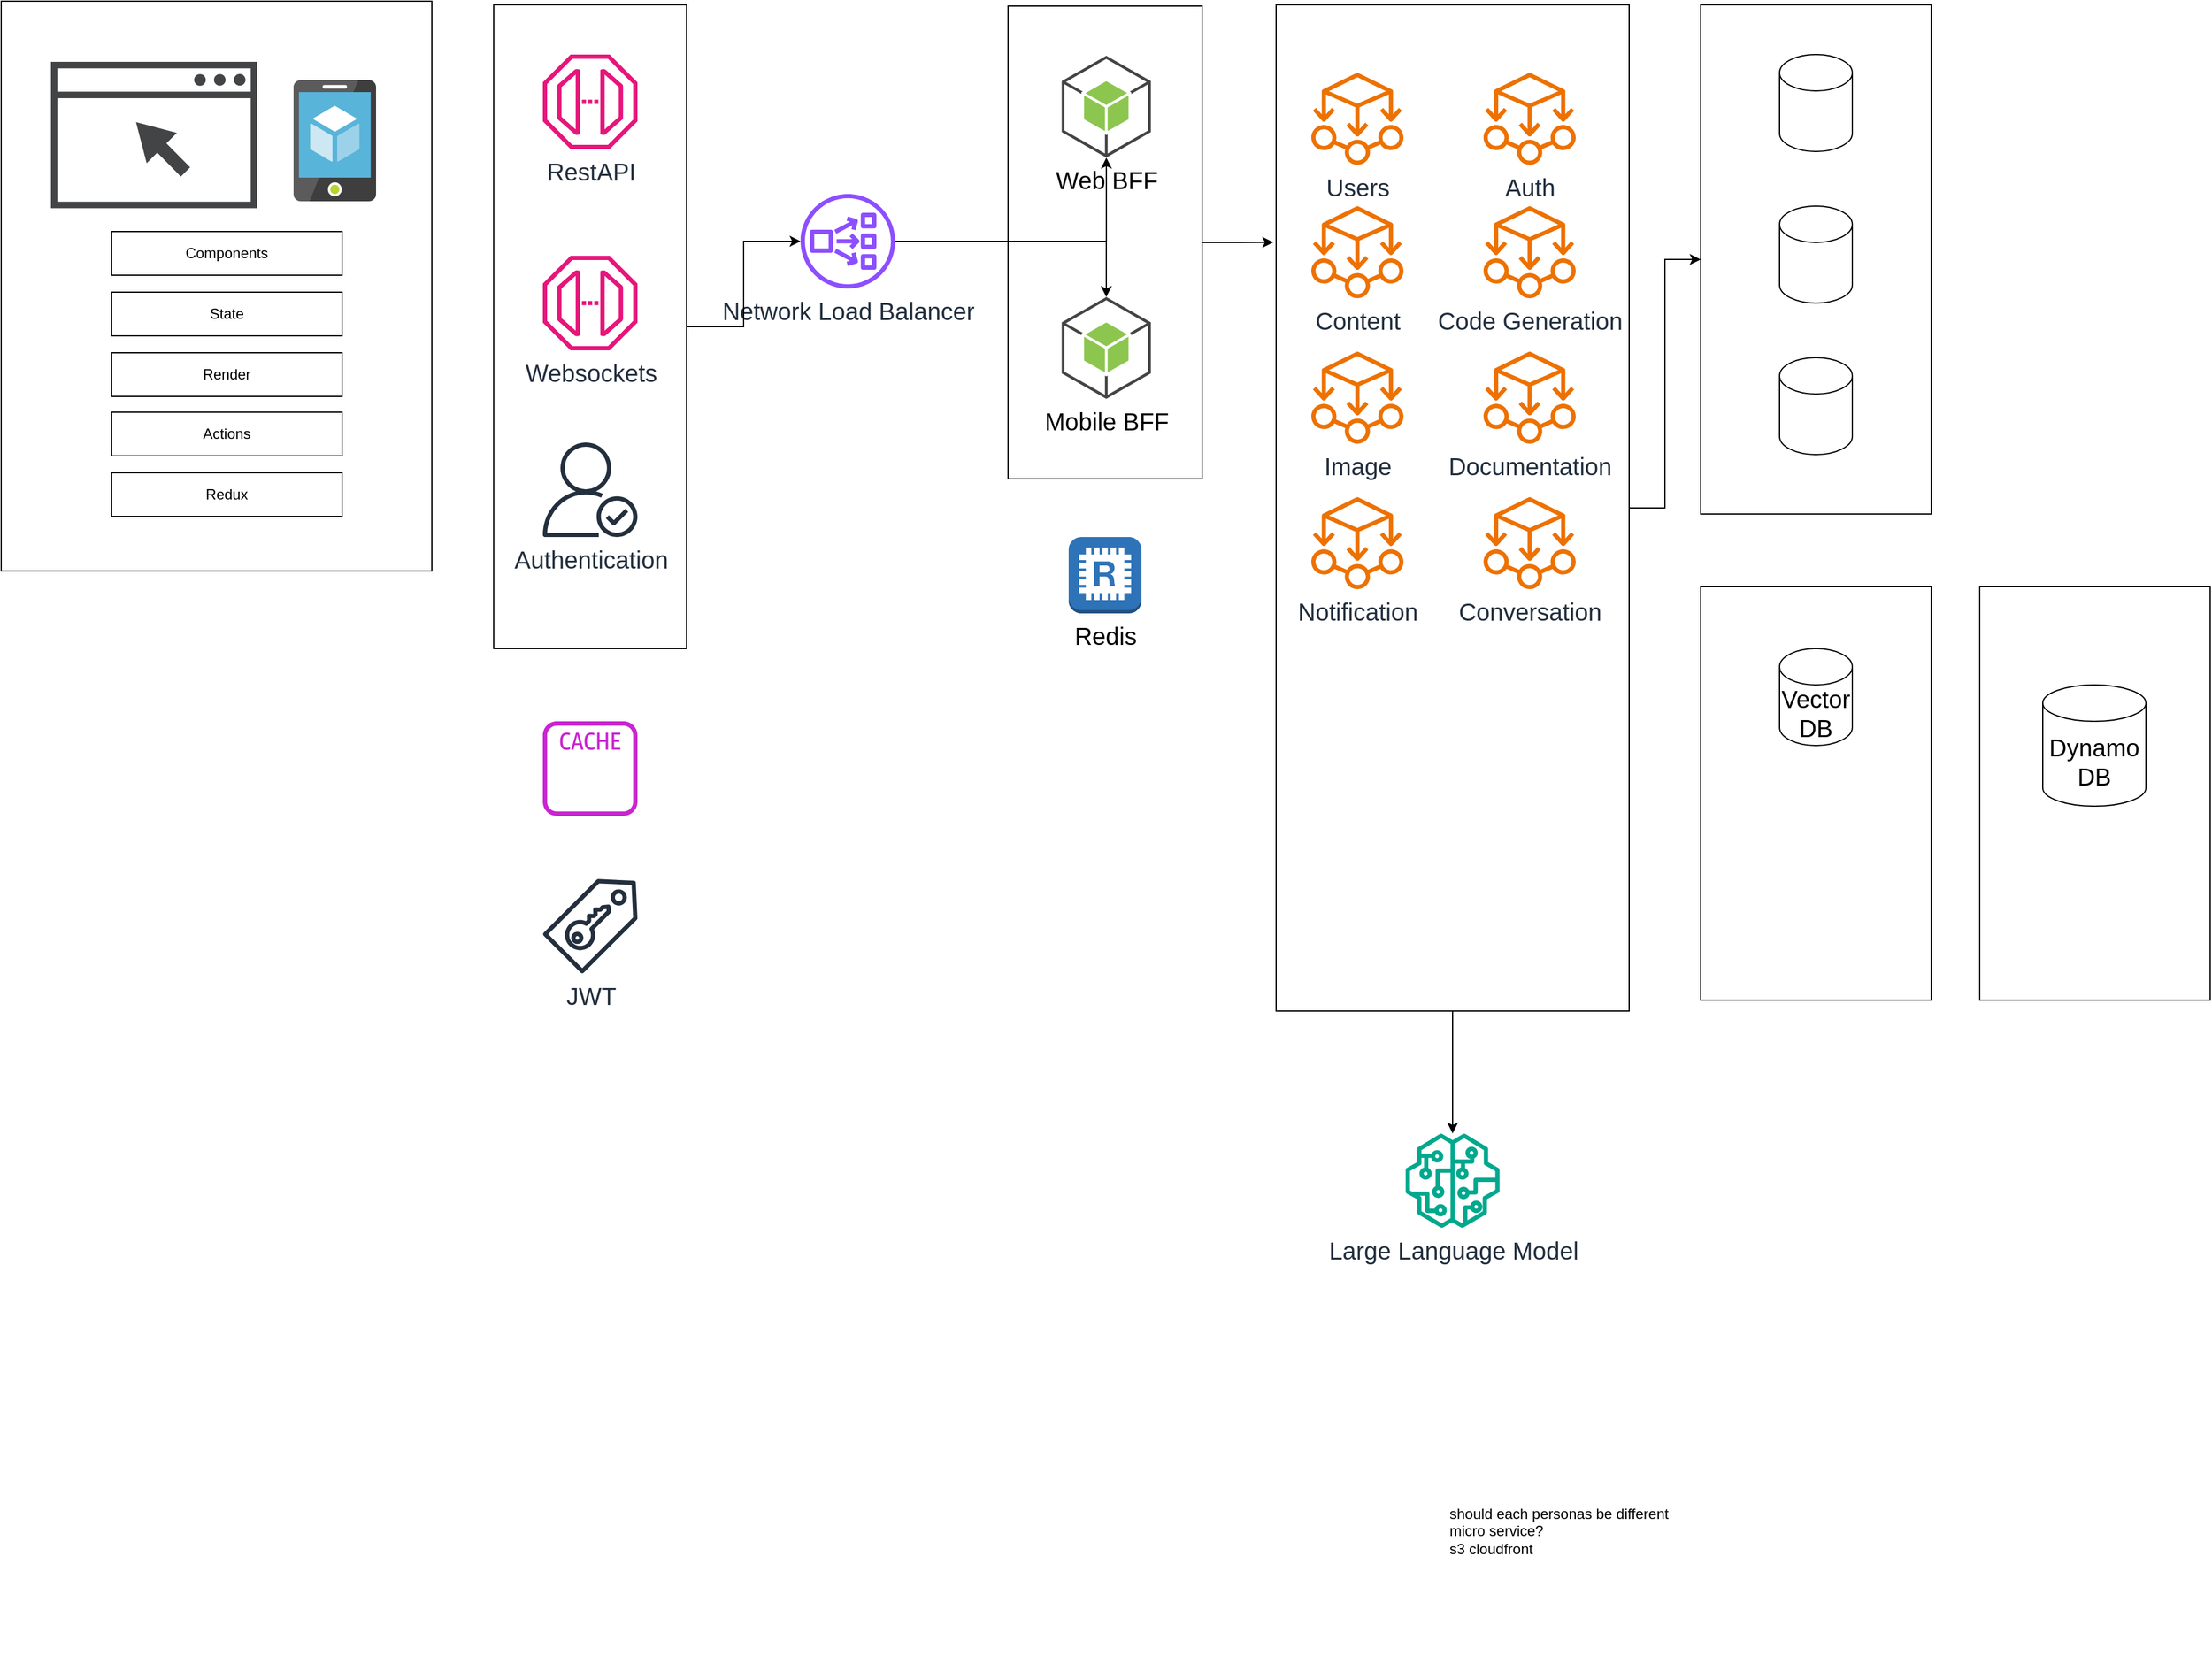 <mxfile version="24.7.10">
  <diagram name="Page-1" id="gGFVpbLSIsGEdfFBn-lv">
    <mxGraphModel grid="1" page="1" gridSize="10" guides="1" tooltips="1" connect="1" arrows="1" fold="1" pageScale="1" pageWidth="850" pageHeight="1100" math="0" shadow="0">
      <root>
        <mxCell id="0" />
        <mxCell id="1" parent="0" />
        <mxCell id="8ITqKgIltGuzllzl_BjD-4" value="" style="rounded=0;whiteSpace=wrap;html=1;" vertex="1" parent="1">
          <mxGeometry x="689" y="20" width="160" height="390" as="geometry" />
        </mxCell>
        <mxCell id="8ITqKgIltGuzllzl_BjD-5" value="&lt;font style=&quot;font-size: 20px;&quot;&gt;Web BFF&lt;/font&gt;" style="outlineConnect=0;dashed=0;verticalLabelPosition=bottom;verticalAlign=top;align=center;html=1;shape=mxgraph.aws3.android;fillColor=#8CC64F;gradientColor=none;" vertex="1" parent="1">
          <mxGeometry x="733.25" y="61" width="73.5" height="84" as="geometry" />
        </mxCell>
        <mxCell id="8ITqKgIltGuzllzl_BjD-6" value="&lt;font style=&quot;font-size: 20px;&quot;&gt;Mobile BFF&lt;/font&gt;" style="outlineConnect=0;dashed=0;verticalLabelPosition=bottom;verticalAlign=top;align=center;html=1;shape=mxgraph.aws3.android;fillColor=#8CC64F;gradientColor=none;" vertex="1" parent="1">
          <mxGeometry x="733.25" y="260" width="73.5" height="84" as="geometry" />
        </mxCell>
        <mxCell id="p12Jo6eWq1fh49Yvfcqz-7" value="" style="rounded=0;whiteSpace=wrap;html=1;" vertex="1" parent="1">
          <mxGeometry x="1260" y="19" width="190" height="420" as="geometry" />
        </mxCell>
        <mxCell id="p12Jo6eWq1fh49Yvfcqz-8" value="" style="shape=cylinder3;whiteSpace=wrap;html=1;boundedLbl=1;backgroundOutline=1;size=15;" vertex="1" parent="1">
          <mxGeometry x="1325" y="60" width="60" height="80" as="geometry" />
        </mxCell>
        <mxCell id="p12Jo6eWq1fh49Yvfcqz-9" value="should each personas be different micro service?&#xa;s3 cloudfront" style="text;whiteSpace=wrap;" vertex="1" parent="1">
          <mxGeometry x="1051" y="1250" width="200" height="130" as="geometry" />
        </mxCell>
        <mxCell id="p12Jo6eWq1fh49Yvfcqz-112" value="" style="group" connectable="0" vertex="1" parent="1">
          <mxGeometry x="910" y="19" width="291" height="830" as="geometry" />
        </mxCell>
        <mxCell id="p12Jo6eWq1fh49Yvfcqz-48" value="" style="rounded=0;whiteSpace=wrap;html=1;" vertex="1" parent="p12Jo6eWq1fh49Yvfcqz-112">
          <mxGeometry width="291" height="830" as="geometry" />
        </mxCell>
        <mxCell id="p12Jo6eWq1fh49Yvfcqz-85" value="" style="group;flipH=1;flipV=1;" connectable="0" vertex="1" parent="p12Jo6eWq1fh49Yvfcqz-112">
          <mxGeometry x="29" y="18" width="76" height="114" as="geometry" />
        </mxCell>
        <mxCell id="p12Jo6eWq1fh49Yvfcqz-86" value="&lt;font style=&quot;font-size: 20px;&quot;&gt;Users&lt;/font&gt;" style="sketch=0;outlineConnect=0;fontColor=#232F3E;gradientColor=none;fillColor=#ED7100;strokeColor=none;dashed=0;verticalLabelPosition=bottom;verticalAlign=top;align=center;html=1;fontSize=12;fontStyle=0;aspect=fixed;pointerEvents=1;shape=mxgraph.aws4.ec2_aws_microservice_extractor_for_net;flipH=1;" vertex="1" parent="p12Jo6eWq1fh49Yvfcqz-85">
          <mxGeometry y="38" width="76" height="76" as="geometry" />
        </mxCell>
        <mxCell id="p12Jo6eWq1fh49Yvfcqz-87" value="" style="group;flipH=1;flipV=1;" connectable="0" vertex="1" parent="p12Jo6eWq1fh49Yvfcqz-112">
          <mxGeometry x="171" y="18" width="76" height="114" as="geometry" />
        </mxCell>
        <mxCell id="p12Jo6eWq1fh49Yvfcqz-88" value="&lt;font style=&quot;font-size: 20px;&quot;&gt;Auth&lt;/font&gt;" style="sketch=0;outlineConnect=0;fontColor=#232F3E;gradientColor=none;fillColor=#ED7100;strokeColor=none;dashed=0;verticalLabelPosition=bottom;verticalAlign=top;align=center;html=1;fontSize=12;fontStyle=0;aspect=fixed;pointerEvents=1;shape=mxgraph.aws4.ec2_aws_microservice_extractor_for_net;flipH=1;" vertex="1" parent="p12Jo6eWq1fh49Yvfcqz-87">
          <mxGeometry y="38" width="76" height="76" as="geometry" />
        </mxCell>
        <mxCell id="p12Jo6eWq1fh49Yvfcqz-91" value="" style="group;flipH=1;flipV=1;" connectable="0" vertex="1" parent="p12Jo6eWq1fh49Yvfcqz-112">
          <mxGeometry x="29" y="128" width="76" height="114" as="geometry" />
        </mxCell>
        <mxCell id="p12Jo6eWq1fh49Yvfcqz-92" value="&lt;font style=&quot;font-size: 20px;&quot;&gt;Content&lt;/font&gt;" style="sketch=0;outlineConnect=0;fontColor=#232F3E;gradientColor=none;fillColor=#ED7100;strokeColor=none;dashed=0;verticalLabelPosition=bottom;verticalAlign=top;align=center;html=1;fontSize=12;fontStyle=0;aspect=fixed;pointerEvents=1;shape=mxgraph.aws4.ec2_aws_microservice_extractor_for_net;flipH=1;" vertex="1" parent="p12Jo6eWq1fh49Yvfcqz-91">
          <mxGeometry y="38" width="76" height="76" as="geometry" />
        </mxCell>
        <mxCell id="p12Jo6eWq1fh49Yvfcqz-93" value="" style="group;flipH=1;flipV=1;" connectable="0" vertex="1" parent="p12Jo6eWq1fh49Yvfcqz-112">
          <mxGeometry x="171" y="128" width="76" height="114" as="geometry" />
        </mxCell>
        <mxCell id="p12Jo6eWq1fh49Yvfcqz-94" value="&lt;font style=&quot;font-size: 20px;&quot;&gt;Code Generation&lt;/font&gt;" style="sketch=0;outlineConnect=0;fontColor=#232F3E;gradientColor=none;fillColor=#ED7100;strokeColor=none;dashed=0;verticalLabelPosition=bottom;verticalAlign=top;align=center;html=1;fontSize=12;fontStyle=0;aspect=fixed;pointerEvents=1;shape=mxgraph.aws4.ec2_aws_microservice_extractor_for_net;flipH=1;" vertex="1" parent="p12Jo6eWq1fh49Yvfcqz-93">
          <mxGeometry y="38" width="76" height="76" as="geometry" />
        </mxCell>
        <mxCell id="p12Jo6eWq1fh49Yvfcqz-95" value="" style="group;flipH=1;flipV=1;" connectable="0" vertex="1" parent="p12Jo6eWq1fh49Yvfcqz-112">
          <mxGeometry x="29" y="248" width="76" height="114" as="geometry" />
        </mxCell>
        <mxCell id="p12Jo6eWq1fh49Yvfcqz-96" value="&lt;font style=&quot;font-size: 20px;&quot;&gt;Image&lt;/font&gt;" style="sketch=0;outlineConnect=0;fontColor=#232F3E;gradientColor=none;fillColor=#ED7100;strokeColor=none;dashed=0;verticalLabelPosition=bottom;verticalAlign=top;align=center;html=1;fontSize=12;fontStyle=0;aspect=fixed;pointerEvents=1;shape=mxgraph.aws4.ec2_aws_microservice_extractor_for_net;flipH=1;" vertex="1" parent="p12Jo6eWq1fh49Yvfcqz-95">
          <mxGeometry y="38" width="76" height="76" as="geometry" />
        </mxCell>
        <mxCell id="p12Jo6eWq1fh49Yvfcqz-97" value="" style="group;flipH=1;flipV=1;" connectable="0" vertex="1" parent="p12Jo6eWq1fh49Yvfcqz-112">
          <mxGeometry x="171" y="248" width="76" height="114" as="geometry" />
        </mxCell>
        <mxCell id="p12Jo6eWq1fh49Yvfcqz-98" value="&lt;font style=&quot;font-size: 20px;&quot;&gt;Documentation&lt;/font&gt;" style="sketch=0;outlineConnect=0;fontColor=#232F3E;gradientColor=none;fillColor=#ED7100;strokeColor=none;dashed=0;verticalLabelPosition=bottom;verticalAlign=top;align=center;html=1;fontSize=12;fontStyle=0;aspect=fixed;pointerEvents=1;shape=mxgraph.aws4.ec2_aws_microservice_extractor_for_net;flipH=1;" vertex="1" parent="p12Jo6eWq1fh49Yvfcqz-97">
          <mxGeometry y="38" width="76" height="76" as="geometry" />
        </mxCell>
        <mxCell id="p12Jo6eWq1fh49Yvfcqz-101" value="" style="group;flipH=1;flipV=1;" connectable="0" vertex="1" parent="p12Jo6eWq1fh49Yvfcqz-112">
          <mxGeometry x="171" y="368" width="76" height="114" as="geometry" />
        </mxCell>
        <mxCell id="p12Jo6eWq1fh49Yvfcqz-102" value="&lt;font style=&quot;font-size: 20px;&quot;&gt;Conversation&lt;/font&gt;" style="sketch=0;outlineConnect=0;fontColor=#232F3E;gradientColor=none;fillColor=#ED7100;strokeColor=none;dashed=0;verticalLabelPosition=bottom;verticalAlign=top;align=center;html=1;fontSize=12;fontStyle=0;aspect=fixed;pointerEvents=1;shape=mxgraph.aws4.ec2_aws_microservice_extractor_for_net;flipH=1;" vertex="1" parent="p12Jo6eWq1fh49Yvfcqz-101">
          <mxGeometry y="38" width="76" height="76" as="geometry" />
        </mxCell>
        <mxCell id="p12Jo6eWq1fh49Yvfcqz-105" value="" style="group;flipH=1;flipV=1;" connectable="0" vertex="1" parent="p12Jo6eWq1fh49Yvfcqz-112">
          <mxGeometry x="29" y="368" width="76" height="114" as="geometry" />
        </mxCell>
        <mxCell id="p12Jo6eWq1fh49Yvfcqz-106" value="&lt;span style=&quot;font-size: 20px;&quot;&gt;Notification&lt;/span&gt;" style="sketch=0;outlineConnect=0;fontColor=#232F3E;gradientColor=none;fillColor=#ED7100;strokeColor=none;dashed=0;verticalLabelPosition=bottom;verticalAlign=top;align=center;html=1;fontSize=12;fontStyle=0;aspect=fixed;pointerEvents=1;shape=mxgraph.aws4.ec2_aws_microservice_extractor_for_net;flipH=1;" vertex="1" parent="p12Jo6eWq1fh49Yvfcqz-105">
          <mxGeometry y="38" width="76" height="76" as="geometry" />
        </mxCell>
        <mxCell id="p12Jo6eWq1fh49Yvfcqz-113" value="" style="shape=cylinder3;whiteSpace=wrap;html=1;boundedLbl=1;backgroundOutline=1;size=15;" vertex="1" parent="1">
          <mxGeometry x="1325" y="185" width="60" height="80" as="geometry" />
        </mxCell>
        <mxCell id="p12Jo6eWq1fh49Yvfcqz-114" value="" style="shape=cylinder3;whiteSpace=wrap;html=1;boundedLbl=1;backgroundOutline=1;size=15;" vertex="1" parent="1">
          <mxGeometry x="1325" y="310" width="60" height="80" as="geometry" />
        </mxCell>
        <mxCell id="p12Jo6eWq1fh49Yvfcqz-125" style="edgeStyle=orthogonalEdgeStyle;rounded=0;orthogonalLoop=1;jettySize=auto;html=1;" edge="1" parent="1" source="p12Jo6eWq1fh49Yvfcqz-121" target="8ITqKgIltGuzllzl_BjD-5">
          <mxGeometry relative="1" as="geometry" />
        </mxCell>
        <mxCell id="p12Jo6eWq1fh49Yvfcqz-121" value="&lt;font style=&quot;font-size: 20px;&quot;&gt;Network Load Balancer&lt;/font&gt;" style="sketch=0;outlineConnect=0;fontColor=#232F3E;gradientColor=none;fillColor=#8C4FFF;strokeColor=none;dashed=0;verticalLabelPosition=bottom;verticalAlign=top;align=center;html=1;fontSize=12;fontStyle=0;aspect=fixed;pointerEvents=1;shape=mxgraph.aws4.network_load_balancer;" vertex="1" parent="1">
          <mxGeometry x="518" y="175" width="78" height="78" as="geometry" />
        </mxCell>
        <mxCell id="p12Jo6eWq1fh49Yvfcqz-123" value="" style="edgeStyle=orthogonalEdgeStyle;rounded=0;orthogonalLoop=1;jettySize=auto;html=1;" edge="1" parent="1" source="p12Jo6eWq1fh49Yvfcqz-115" target="p12Jo6eWq1fh49Yvfcqz-121">
          <mxGeometry relative="1" as="geometry" />
        </mxCell>
        <mxCell id="p12Jo6eWq1fh49Yvfcqz-126" style="edgeStyle=orthogonalEdgeStyle;rounded=0;orthogonalLoop=1;jettySize=auto;html=1;entryX=0.5;entryY=0;entryDx=0;entryDy=0;entryPerimeter=0;" edge="1" parent="1" source="p12Jo6eWq1fh49Yvfcqz-121" target="8ITqKgIltGuzllzl_BjD-6">
          <mxGeometry relative="1" as="geometry" />
        </mxCell>
        <mxCell id="p12Jo6eWq1fh49Yvfcqz-138" value="" style="group" connectable="0" vertex="1" parent="1">
          <mxGeometry x="-141" y="16" width="355" height="470" as="geometry" />
        </mxCell>
        <mxCell id="p12Jo6eWq1fh49Yvfcqz-137" value="" style="rounded=0;whiteSpace=wrap;html=1;" vertex="1" parent="p12Jo6eWq1fh49Yvfcqz-138">
          <mxGeometry width="355" height="470" as="geometry" />
        </mxCell>
        <mxCell id="8ITqKgIltGuzllzl_BjD-3" value="" style="image;sketch=0;aspect=fixed;html=1;points=[];align=center;fontSize=12;image=img/lib/mscae/App_Service_Mobile_App.svg;" vertex="1" parent="p12Jo6eWq1fh49Yvfcqz-138">
          <mxGeometry x="241" y="65" width="68" height="100" as="geometry" />
        </mxCell>
        <mxCell id="p12Jo6eWq1fh49Yvfcqz-128" value="" style="group" connectable="0" vertex="1" parent="p12Jo6eWq1fh49Yvfcqz-138">
          <mxGeometry x="41" y="50" width="170" height="130" as="geometry" />
        </mxCell>
        <mxCell id="jDRazWFaXFvEp9EL-_du-8" value="" style="sketch=0;pointerEvents=1;shadow=0;dashed=0;html=1;strokeColor=none;fillColor=#434445;aspect=fixed;labelPosition=center;verticalLabelPosition=bottom;verticalAlign=top;align=center;outlineConnect=0;shape=mxgraph.vvd.web_browser;" vertex="1" parent="p12Jo6eWq1fh49Yvfcqz-128">
          <mxGeometry width="170" height="120.701" as="geometry" />
        </mxCell>
        <mxCell id="jDRazWFaXFvEp9EL-_du-9" value="" style="shape=image;verticalLabelPosition=bottom;labelBackgroundColor=default;verticalAlign=top;aspect=fixed;imageAspect=0;image=https://upload.wikimedia.org/wikipedia/commons/thumb/e/e1/Google_Chrome_icon_%28February_2022%29.svg/1200px-Google_Chrome_icon_%28February_2022%29.svg.png;" vertex="1" parent="p12Jo6eWq1fh49Yvfcqz-128">
          <mxGeometry x="22.631" y="48.75" width="37.719" height="37.719" as="geometry" />
        </mxCell>
        <mxCell id="p12Jo6eWq1fh49Yvfcqz-129" value="" style="shape=image;html=1;verticalAlign=top;verticalLabelPosition=bottom;labelBackgroundColor=#ffffff;imageAspect=0;aspect=fixed;image=https://cdn1.iconfinder.com/data/icons/unicons-line-vol-5/24/react-128.png" vertex="1" parent="p12Jo6eWq1fh49Yvfcqz-138">
          <mxGeometry x="21" y="267" width="59" height="59" as="geometry" />
        </mxCell>
        <mxCell id="p12Jo6eWq1fh49Yvfcqz-130" value="Components" style="rounded=0;whiteSpace=wrap;html=1;" vertex="1" parent="p12Jo6eWq1fh49Yvfcqz-138">
          <mxGeometry x="91" y="190" width="190" height="36" as="geometry" />
        </mxCell>
        <mxCell id="p12Jo6eWq1fh49Yvfcqz-131" value="State" style="rounded=0;whiteSpace=wrap;html=1;" vertex="1" parent="p12Jo6eWq1fh49Yvfcqz-138">
          <mxGeometry x="91" y="240" width="190" height="36" as="geometry" />
        </mxCell>
        <mxCell id="p12Jo6eWq1fh49Yvfcqz-132" value="Render" style="rounded=0;whiteSpace=wrap;html=1;" vertex="1" parent="p12Jo6eWq1fh49Yvfcqz-138">
          <mxGeometry x="91" y="290" width="190" height="36" as="geometry" />
        </mxCell>
        <mxCell id="p12Jo6eWq1fh49Yvfcqz-133" value="Actions" style="rounded=0;whiteSpace=wrap;html=1;" vertex="1" parent="p12Jo6eWq1fh49Yvfcqz-138">
          <mxGeometry x="91" y="339" width="190" height="36" as="geometry" />
        </mxCell>
        <mxCell id="p12Jo6eWq1fh49Yvfcqz-134" value="Redux" style="rounded=0;whiteSpace=wrap;html=1;" vertex="1" parent="p12Jo6eWq1fh49Yvfcqz-138">
          <mxGeometry x="91" y="389" width="190" height="36" as="geometry" />
        </mxCell>
        <mxCell id="p12Jo6eWq1fh49Yvfcqz-115" value="" style="rounded=0;whiteSpace=wrap;html=1;container=0;" vertex="1" parent="1">
          <mxGeometry x="265" y="19" width="159" height="531" as="geometry" />
        </mxCell>
        <mxCell id="p12Jo6eWq1fh49Yvfcqz-117" value="&lt;font style=&quot;font-size: 20px;&quot;&gt;RestAPI&lt;/font&gt;" style="sketch=0;outlineConnect=0;fontColor=#232F3E;gradientColor=none;fillColor=#E7157B;strokeColor=none;dashed=0;verticalLabelPosition=bottom;verticalAlign=top;align=center;html=1;fontSize=12;fontStyle=0;aspect=fixed;pointerEvents=1;shape=mxgraph.aws4.endpoint;container=0;" vertex="1" parent="1">
          <mxGeometry x="305.5" y="60" width="78" height="78" as="geometry" />
        </mxCell>
        <mxCell id="p12Jo6eWq1fh49Yvfcqz-118" value="&lt;font style=&quot;font-size: 20px;&quot;&gt;Websockets&lt;/font&gt;" style="sketch=0;outlineConnect=0;fontColor=#232F3E;gradientColor=none;fillColor=#E7157B;strokeColor=none;dashed=0;verticalLabelPosition=bottom;verticalAlign=top;align=center;html=1;fontSize=12;fontStyle=0;aspect=fixed;pointerEvents=1;shape=mxgraph.aws4.endpoint;container=0;" vertex="1" parent="1">
          <mxGeometry x="305.5" y="226" width="78" height="78" as="geometry" />
        </mxCell>
        <mxCell id="p12Jo6eWq1fh49Yvfcqz-140" value="&lt;font style=&quot;font-size: 20px;&quot;&gt;Authentication&lt;/font&gt;" style="sketch=0;outlineConnect=0;fontColor=#232F3E;gradientColor=none;fillColor=#232F3D;strokeColor=none;dashed=0;verticalLabelPosition=bottom;verticalAlign=top;align=center;html=1;fontSize=12;fontStyle=0;aspect=fixed;pointerEvents=1;shape=mxgraph.aws4.authenticated_user;" vertex="1" parent="1">
          <mxGeometry x="305.5" y="380" width="78" height="78" as="geometry" />
        </mxCell>
        <mxCell id="p12Jo6eWq1fh49Yvfcqz-142" style="edgeStyle=orthogonalEdgeStyle;rounded=0;orthogonalLoop=1;jettySize=auto;html=1;entryX=-0.008;entryY=0.236;entryDx=0;entryDy=0;entryPerimeter=0;" edge="1" parent="1" source="8ITqKgIltGuzllzl_BjD-4" target="p12Jo6eWq1fh49Yvfcqz-48">
          <mxGeometry relative="1" as="geometry" />
        </mxCell>
        <mxCell id="p12Jo6eWq1fh49Yvfcqz-143" style="edgeStyle=orthogonalEdgeStyle;rounded=0;orthogonalLoop=1;jettySize=auto;html=1;entryX=0;entryY=0.5;entryDx=0;entryDy=0;" edge="1" parent="1" source="p12Jo6eWq1fh49Yvfcqz-48" target="p12Jo6eWq1fh49Yvfcqz-7">
          <mxGeometry relative="1" as="geometry" />
        </mxCell>
        <mxCell id="p12Jo6eWq1fh49Yvfcqz-144" value="" style="rounded=0;whiteSpace=wrap;html=1;" vertex="1" parent="1">
          <mxGeometry x="1260" y="499" width="190" height="341" as="geometry" />
        </mxCell>
        <mxCell id="p12Jo6eWq1fh49Yvfcqz-141" value="&lt;font style=&quot;font-size: 20px;&quot;&gt;Vector DB&lt;/font&gt;" style="shape=cylinder3;whiteSpace=wrap;html=1;boundedLbl=1;backgroundOutline=1;size=15;" vertex="1" parent="1">
          <mxGeometry x="1325" y="550" width="60" height="80" as="geometry" />
        </mxCell>
        <mxCell id="p12Jo6eWq1fh49Yvfcqz-145" value="&lt;font style=&quot;font-size: 20px;&quot;&gt;Large Language Model&lt;/font&gt;" style="sketch=0;outlineConnect=0;fontColor=#232F3E;gradientColor=none;fillColor=#01A88D;strokeColor=none;dashed=0;verticalLabelPosition=bottom;verticalAlign=top;align=center;html=1;fontSize=12;fontStyle=0;aspect=fixed;pointerEvents=1;shape=mxgraph.aws4.sagemaker_model;" vertex="1" parent="1">
          <mxGeometry x="1016.5" y="950" width="78" height="78" as="geometry" />
        </mxCell>
        <mxCell id="p12Jo6eWq1fh49Yvfcqz-146" style="edgeStyle=orthogonalEdgeStyle;rounded=0;orthogonalLoop=1;jettySize=auto;html=1;" edge="1" parent="1" source="p12Jo6eWq1fh49Yvfcqz-48" target="p12Jo6eWq1fh49Yvfcqz-145">
          <mxGeometry relative="1" as="geometry" />
        </mxCell>
        <mxCell id="p12Jo6eWq1fh49Yvfcqz-147" value="" style="sketch=0;outlineConnect=0;fontColor=#232F3E;gradientColor=none;fillColor=#C925D1;strokeColor=none;dashed=0;verticalLabelPosition=bottom;verticalAlign=top;align=center;html=1;fontSize=12;fontStyle=0;aspect=fixed;pointerEvents=1;shape=mxgraph.aws4.cache_node;" vertex="1" parent="1">
          <mxGeometry x="305.5" y="610" width="78" height="78" as="geometry" />
        </mxCell>
        <mxCell id="p12Jo6eWq1fh49Yvfcqz-148" value="&lt;font style=&quot;font-size: 20px;&quot;&gt;JWT&lt;/font&gt;" style="sketch=0;outlineConnect=0;fontColor=#232F3E;gradientColor=none;fillColor=#232F3D;strokeColor=none;dashed=0;verticalLabelPosition=bottom;verticalAlign=top;align=center;html=1;fontSize=12;fontStyle=0;aspect=fixed;pointerEvents=1;shape=mxgraph.aws4.saml_token;" vertex="1" parent="1">
          <mxGeometry x="305.5" y="740" width="78" height="78" as="geometry" />
        </mxCell>
        <mxCell id="p12Jo6eWq1fh49Yvfcqz-149" value="&lt;font style=&quot;font-size: 20px;&quot;&gt;Redis&lt;/font&gt;" style="outlineConnect=0;dashed=0;verticalLabelPosition=bottom;verticalAlign=top;align=center;html=1;shape=mxgraph.aws3.redis;fillColor=#2E73B8;gradientColor=none;" vertex="1" parent="1">
          <mxGeometry x="739" y="458" width="60" height="63" as="geometry" />
        </mxCell>
        <mxCell id="p12Jo6eWq1fh49Yvfcqz-152" value="" style="rounded=0;whiteSpace=wrap;html=1;" vertex="1" parent="1">
          <mxGeometry x="1490" y="499" width="190" height="341" as="geometry" />
        </mxCell>
        <mxCell id="p12Jo6eWq1fh49Yvfcqz-153" value="&lt;font style=&quot;font-size: 20px;&quot;&gt;Dynamo DB&lt;/font&gt;" style="shape=cylinder3;whiteSpace=wrap;html=1;boundedLbl=1;backgroundOutline=1;size=15;" vertex="1" parent="1">
          <mxGeometry x="1542" y="580" width="85" height="100" as="geometry" />
        </mxCell>
      </root>
    </mxGraphModel>
  </diagram>
</mxfile>

